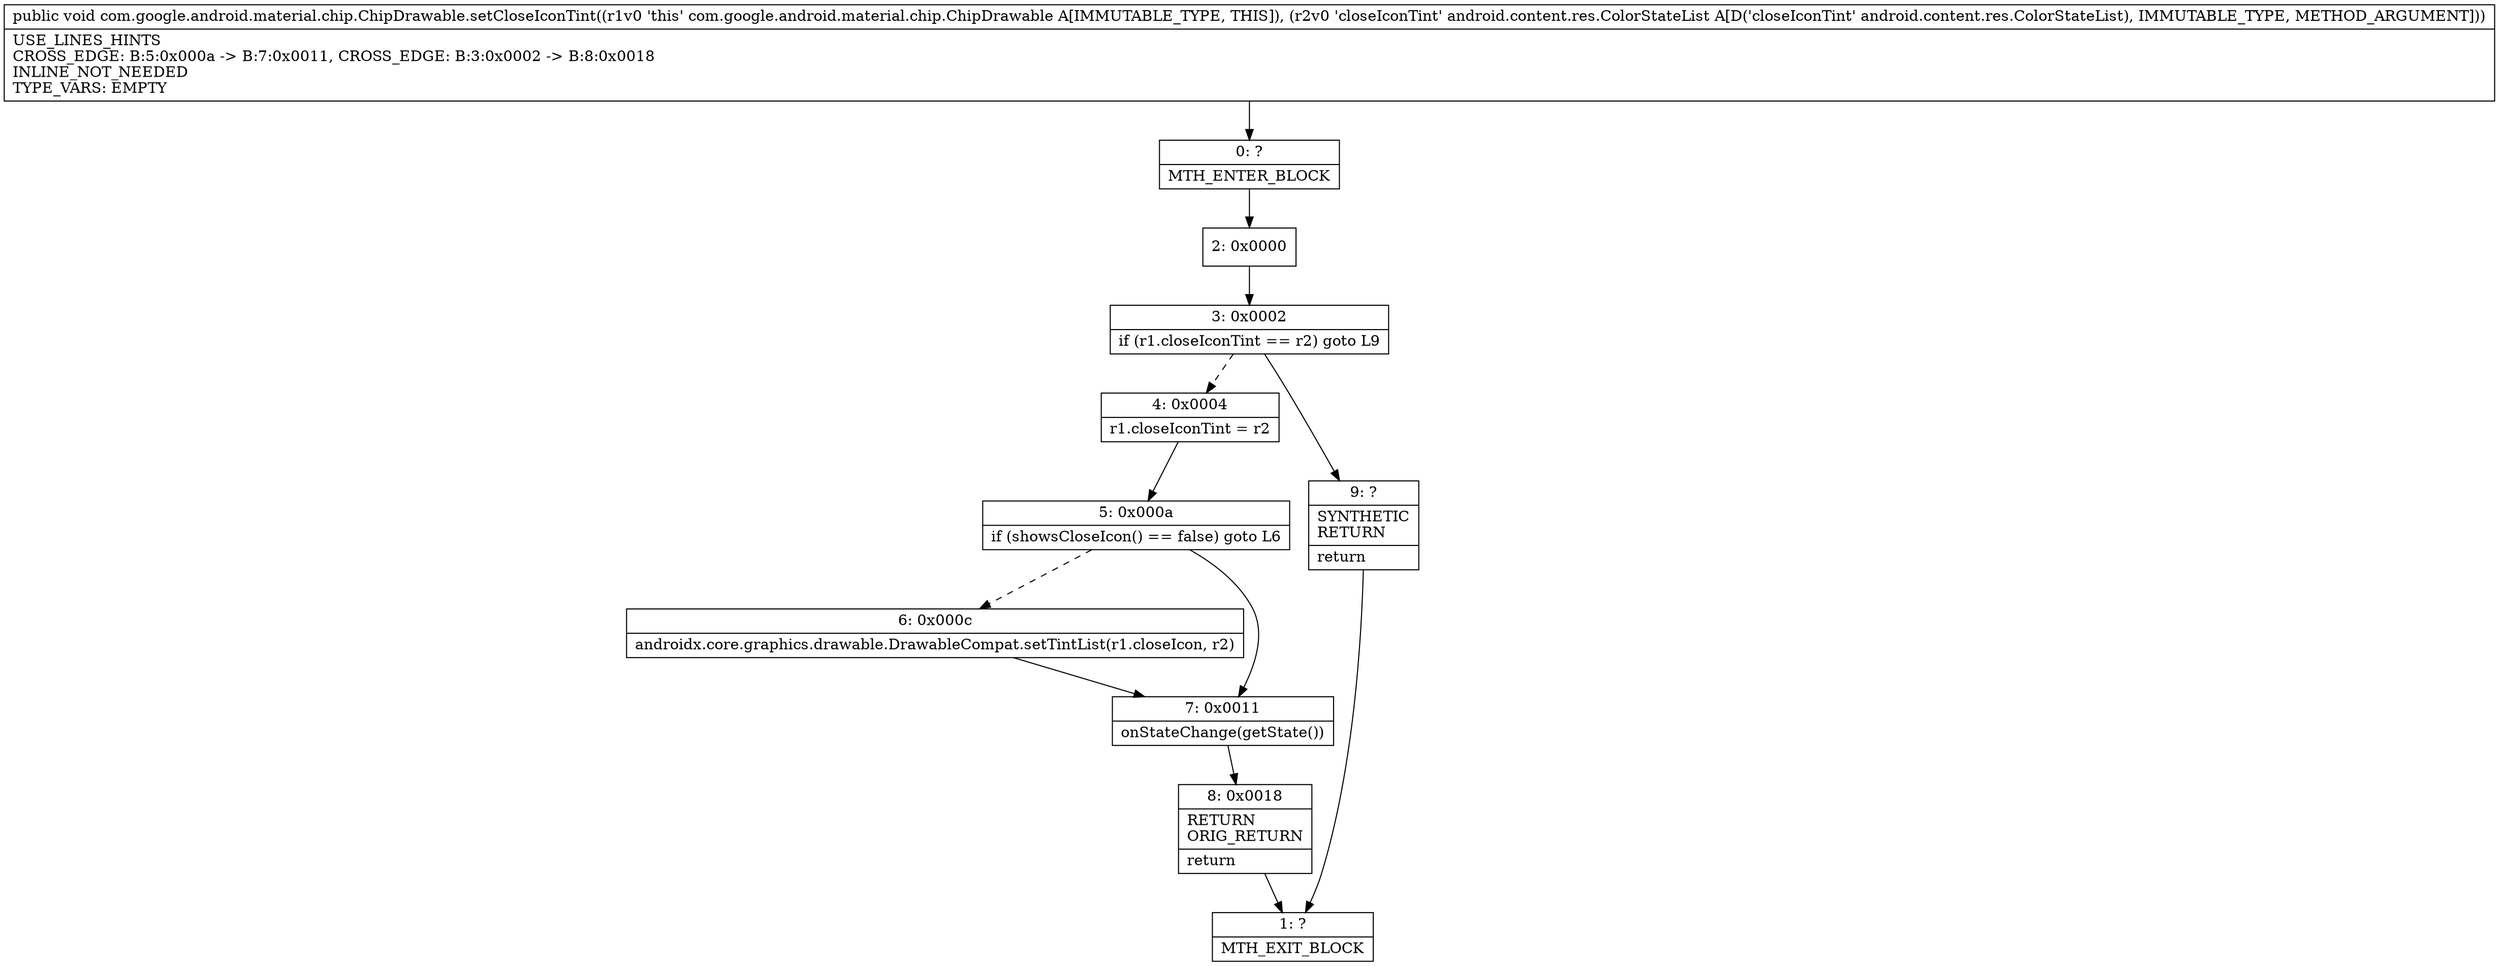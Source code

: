 digraph "CFG forcom.google.android.material.chip.ChipDrawable.setCloseIconTint(Landroid\/content\/res\/ColorStateList;)V" {
Node_0 [shape=record,label="{0\:\ ?|MTH_ENTER_BLOCK\l}"];
Node_2 [shape=record,label="{2\:\ 0x0000}"];
Node_3 [shape=record,label="{3\:\ 0x0002|if (r1.closeIconTint == r2) goto L9\l}"];
Node_4 [shape=record,label="{4\:\ 0x0004|r1.closeIconTint = r2\l}"];
Node_5 [shape=record,label="{5\:\ 0x000a|if (showsCloseIcon() == false) goto L6\l}"];
Node_6 [shape=record,label="{6\:\ 0x000c|androidx.core.graphics.drawable.DrawableCompat.setTintList(r1.closeIcon, r2)\l}"];
Node_7 [shape=record,label="{7\:\ 0x0011|onStateChange(getState())\l}"];
Node_8 [shape=record,label="{8\:\ 0x0018|RETURN\lORIG_RETURN\l|return\l}"];
Node_1 [shape=record,label="{1\:\ ?|MTH_EXIT_BLOCK\l}"];
Node_9 [shape=record,label="{9\:\ ?|SYNTHETIC\lRETURN\l|return\l}"];
MethodNode[shape=record,label="{public void com.google.android.material.chip.ChipDrawable.setCloseIconTint((r1v0 'this' com.google.android.material.chip.ChipDrawable A[IMMUTABLE_TYPE, THIS]), (r2v0 'closeIconTint' android.content.res.ColorStateList A[D('closeIconTint' android.content.res.ColorStateList), IMMUTABLE_TYPE, METHOD_ARGUMENT]))  | USE_LINES_HINTS\lCROSS_EDGE: B:5:0x000a \-\> B:7:0x0011, CROSS_EDGE: B:3:0x0002 \-\> B:8:0x0018\lINLINE_NOT_NEEDED\lTYPE_VARS: EMPTY\l}"];
MethodNode -> Node_0;Node_0 -> Node_2;
Node_2 -> Node_3;
Node_3 -> Node_4[style=dashed];
Node_3 -> Node_9;
Node_4 -> Node_5;
Node_5 -> Node_6[style=dashed];
Node_5 -> Node_7;
Node_6 -> Node_7;
Node_7 -> Node_8;
Node_8 -> Node_1;
Node_9 -> Node_1;
}

